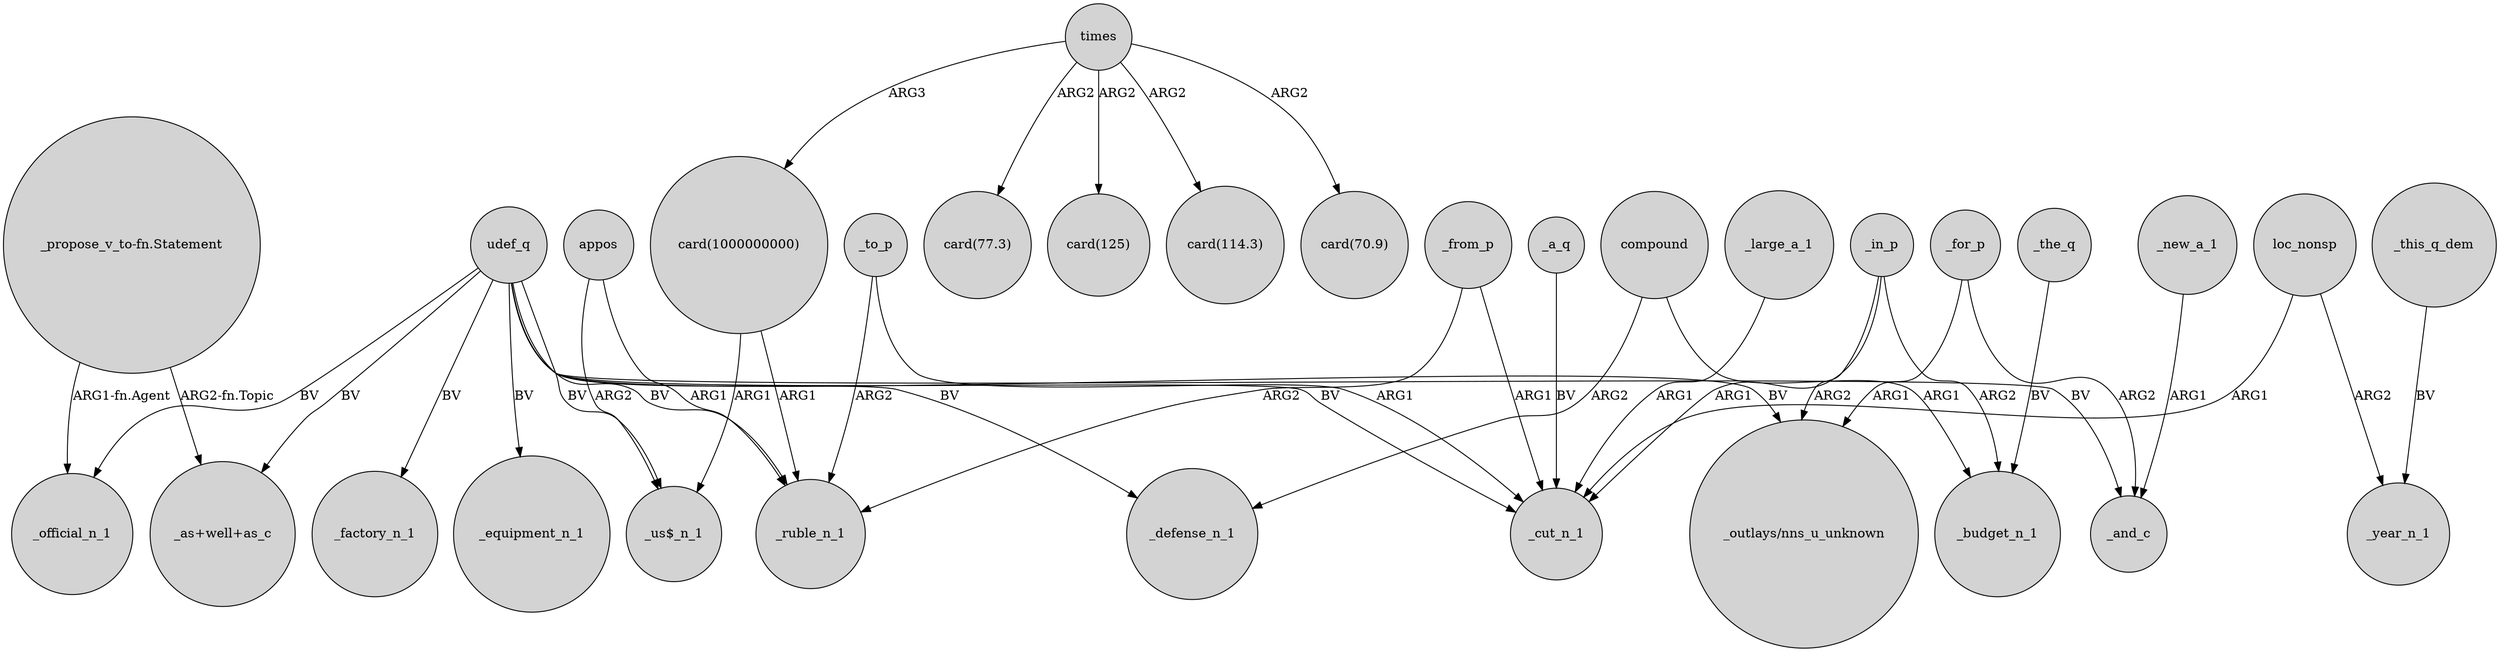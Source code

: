 digraph {
	node [shape=circle style=filled]
	_from_p -> _cut_n_1 [label=ARG1]
	udef_q -> _equipment_n_1 [label=BV]
	udef_q -> "_as+well+as_c" [label=BV]
	"card(1000000000)" -> _ruble_n_1 [label=ARG1]
	"_propose_v_to-fn.Statement" -> _official_n_1 [label="ARG1-fn.Agent"]
	_a_q -> _cut_n_1 [label=BV]
	_the_q -> _budget_n_1 [label=BV]
	udef_q -> "_us$_n_1" [label=BV]
	_in_p -> _cut_n_1 [label=ARG1]
	_large_a_1 -> _cut_n_1 [label=ARG1]
	_to_p -> _ruble_n_1 [label=ARG2]
	_to_p -> _cut_n_1 [label=ARG1]
	udef_q -> _ruble_n_1 [label=BV]
	udef_q -> "_outlays/nns_u_unknown" [label=BV]
	_for_p -> _and_c [label=ARG2]
	compound -> _budget_n_1 [label=ARG1]
	compound -> _defense_n_1 [label=ARG2]
	loc_nonsp -> _cut_n_1 [label=ARG1]
	appos -> _ruble_n_1 [label=ARG1]
	times -> "card(77.3)" [label=ARG2]
	times -> "card(125)" [label=ARG2]
	_new_a_1 -> _and_c [label=ARG1]
	appos -> "_us$_n_1" [label=ARG2]
	times -> "card(1000000000)" [label=ARG3]
	_in_p -> "_outlays/nns_u_unknown" [label=ARG2]
	udef_q -> _defense_n_1 [label=BV]
	_for_p -> "_outlays/nns_u_unknown" [label=ARG1]
	udef_q -> _factory_n_1 [label=BV]
	udef_q -> _official_n_1 [label=BV]
	"_propose_v_to-fn.Statement" -> "_as+well+as_c" [label="ARG2-fn.Topic"]
	_from_p -> _ruble_n_1 [label=ARG2]
	loc_nonsp -> _year_n_1 [label=ARG2]
	udef_q -> _cut_n_1 [label=BV]
	times -> "card(114.3)" [label=ARG2]
	_in_p -> _budget_n_1 [label=ARG2]
	times -> "card(70.9)" [label=ARG2]
	udef_q -> _and_c [label=BV]
	"card(1000000000)" -> "_us$_n_1" [label=ARG1]
	_this_q_dem -> _year_n_1 [label=BV]
}
